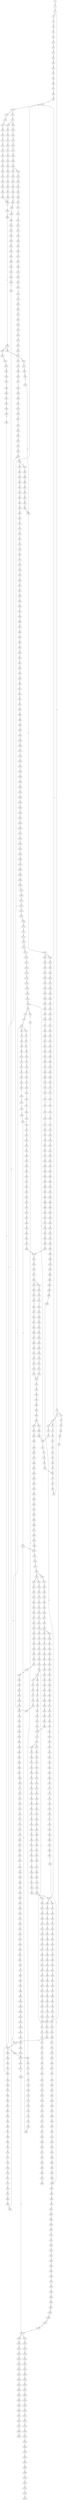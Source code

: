 strict digraph  {
	S0 -> S1 [ label = A ];
	S1 -> S2 [ label = C ];
	S2 -> S3 [ label = A ];
	S2 -> S4 [ label = C ];
	S3 -> S5 [ label = C ];
	S4 -> S6 [ label = C ];
	S4 -> S7 [ label = G ];
	S5 -> S8 [ label = G ];
	S6 -> S9 [ label = T ];
	S7 -> S10 [ label = A ];
	S8 -> S11 [ label = C ];
	S9 -> S12 [ label = G ];
	S10 -> S13 [ label = A ];
	S10 -> S14 [ label = G ];
	S11 -> S15 [ label = T ];
	S12 -> S16 [ label = T ];
	S13 -> S17 [ label = T ];
	S14 -> S18 [ label = T ];
	S15 -> S19 [ label = C ];
	S16 -> S20 [ label = C ];
	S17 -> S21 [ label = C ];
	S18 -> S22 [ label = C ];
	S19 -> S23 [ label = C ];
	S20 -> S24 [ label = C ];
	S21 -> S25 [ label = C ];
	S22 -> S26 [ label = C ];
	S23 -> S27 [ label = T ];
	S24 -> S28 [ label = T ];
	S25 -> S29 [ label = T ];
	S26 -> S30 [ label = A ];
	S26 -> S31 [ label = T ];
	S27 -> S32 [ label = A ];
	S28 -> S33 [ label = A ];
	S28 -> S34 [ label = T ];
	S29 -> S35 [ label = C ];
	S30 -> S36 [ label = G ];
	S31 -> S37 [ label = C ];
	S32 -> S38 [ label = G ];
	S33 -> S39 [ label = C ];
	S34 -> S40 [ label = G ];
	S35 -> S41 [ label = G ];
	S36 -> S42 [ label = T ];
	S36 -> S43 [ label = C ];
	S37 -> S44 [ label = G ];
	S38 -> S45 [ label = A ];
	S39 -> S46 [ label = T ];
	S40 -> S47 [ label = A ];
	S40 -> S48 [ label = T ];
	S41 -> S49 [ label = A ];
	S42 -> S50 [ label = A ];
	S43 -> S51 [ label = T ];
	S44 -> S52 [ label = A ];
	S45 -> S53 [ label = A ];
	S46 -> S54 [ label = A ];
	S47 -> S55 [ label = A ];
	S48 -> S56 [ label = A ];
	S49 -> S57 [ label = A ];
	S50 -> S58 [ label = G ];
	S51 -> S59 [ label = T ];
	S52 -> S60 [ label = A ];
	S53 -> S61 [ label = C ];
	S54 -> S62 [ label = C ];
	S55 -> S63 [ label = C ];
	S56 -> S64 [ label = G ];
	S57 -> S65 [ label = C ];
	S58 -> S66 [ label = G ];
	S58 -> S67 [ label = C ];
	S59 -> S68 [ label = C ];
	S60 -> S65 [ label = C ];
	S61 -> S69 [ label = T ];
	S62 -> S70 [ label = C ];
	S63 -> S71 [ label = T ];
	S64 -> S72 [ label = G ];
	S65 -> S73 [ label = T ];
	S66 -> S74 [ label = G ];
	S67 -> S75 [ label = T ];
	S68 -> S76 [ label = A ];
	S69 -> S77 [ label = T ];
	S70 -> S78 [ label = A ];
	S71 -> S79 [ label = T ];
	S72 -> S80 [ label = A ];
	S73 -> S81 [ label = T ];
	S74 -> S82 [ label = T ];
	S75 -> S83 [ label = C ];
	S76 -> S84 [ label = C ];
	S77 -> S85 [ label = C ];
	S78 -> S86 [ label = G ];
	S79 -> S87 [ label = C ];
	S80 -> S88 [ label = G ];
	S81 -> S89 [ label = C ];
	S82 -> S90 [ label = C ];
	S83 -> S91 [ label = C ];
	S84 -> S92 [ label = G ];
	S85 -> S93 [ label = A ];
	S86 -> S94 [ label = G ];
	S87 -> S95 [ label = A ];
	S88 -> S96 [ label = A ];
	S89 -> S97 [ label = A ];
	S90 -> S98 [ label = A ];
	S91 -> S99 [ label = A ];
	S92 -> S100 [ label = C ];
	S93 -> S101 [ label = A ];
	S94 -> S102 [ label = A ];
	S95 -> S101 [ label = A ];
	S96 -> S103 [ label = G ];
	S97 -> S101 [ label = A ];
	S98 -> S104 [ label = C ];
	S99 -> S105 [ label = C ];
	S100 -> S106 [ label = C ];
	S101 -> S107 [ label = C ];
	S102 -> S108 [ label = G ];
	S103 -> S109 [ label = G ];
	S104 -> S110 [ label = T ];
	S105 -> S111 [ label = C ];
	S106 -> S112 [ label = C ];
	S107 -> S113 [ label = C ];
	S107 -> S114 [ label = T ];
	S108 -> S115 [ label = A ];
	S109 -> S116 [ label = T ];
	S110 -> S117 [ label = C ];
	S111 -> S118 [ label = G ];
	S112 -> S119 [ label = T ];
	S113 -> S120 [ label = G ];
	S114 -> S121 [ label = G ];
	S115 -> S122 [ label = G ];
	S116 -> S123 [ label = C ];
	S117 -> S124 [ label = G ];
	S118 -> S125 [ label = G ];
	S119 -> S126 [ label = T ];
	S120 -> S127 [ label = G ];
	S121 -> S128 [ label = G ];
	S121 -> S129 [ label = C ];
	S122 -> S130 [ label = T ];
	S123 -> S131 [ label = C ];
	S124 -> S132 [ label = C ];
	S125 -> S133 [ label = A ];
	S126 -> S134 [ label = C ];
	S127 -> S135 [ label = C ];
	S128 -> S136 [ label = C ];
	S129 -> S137 [ label = C ];
	S130 -> S138 [ label = C ];
	S131 -> S139 [ label = C ];
	S132 -> S140 [ label = T ];
	S133 -> S141 [ label = C ];
	S134 -> S142 [ label = A ];
	S135 -> S143 [ label = C ];
	S136 -> S144 [ label = C ];
	S137 -> S145 [ label = C ];
	S138 -> S146 [ label = A ];
	S139 -> S147 [ label = A ];
	S139 -> S148 [ label = G ];
	S140 -> S149 [ label = T ];
	S141 -> S150 [ label = G ];
	S142 -> S151 [ label = T ];
	S143 -> S152 [ label = C ];
	S144 -> S153 [ label = C ];
	S145 -> S154 [ label = T ];
	S146 -> S155 [ label = G ];
	S147 -> S156 [ label = G ];
	S148 -> S157 [ label = G ];
	S149 -> S158 [ label = C ];
	S150 -> S159 [ label = T ];
	S151 -> S160 [ label = C ];
	S152 -> S161 [ label = A ];
	S153 -> S162 [ label = A ];
	S154 -> S163 [ label = A ];
	S155 -> S164 [ label = G ];
	S156 -> S165 [ label = A ];
	S157 -> S166 [ label = A ];
	S158 -> S167 [ label = A ];
	S159 -> S168 [ label = C ];
	S160 -> S169 [ label = C ];
	S161 -> S170 [ label = G ];
	S162 -> S171 [ label = G ];
	S163 -> S172 [ label = G ];
	S164 -> S173 [ label = A ];
	S165 -> S174 [ label = G ];
	S166 -> S175 [ label = G ];
	S167 -> S176 [ label = T ];
	S168 -> S177 [ label = G ];
	S169 -> S178 [ label = A ];
	S170 -> S179 [ label = T ];
	S171 -> S180 [ label = G ];
	S172 -> S181 [ label = G ];
	S173 -> S182 [ label = C ];
	S174 -> S183 [ label = C ];
	S175 -> S184 [ label = G ];
	S176 -> S185 [ label = C ];
	S177 -> S186 [ label = T ];
	S178 -> S187 [ label = G ];
	S179 -> S188 [ label = T ];
	S180 -> S189 [ label = T ];
	S181 -> S190 [ label = T ];
	S182 -> S191 [ label = C ];
	S183 -> S192 [ label = C ];
	S184 -> S193 [ label = C ];
	S185 -> S194 [ label = C ];
	S186 -> S195 [ label = G ];
	S187 -> S196 [ label = A ];
	S188 -> S197 [ label = G ];
	S189 -> S198 [ label = G ];
	S190 -> S199 [ label = G ];
	S191 -> S200 [ label = A ];
	S192 -> S201 [ label = A ];
	S193 -> S202 [ label = G ];
	S194 -> S178 [ label = A ];
	S195 -> S203 [ label = A ];
	S196 -> S204 [ label = A ];
	S197 -> S205 [ label = T ];
	S198 -> S206 [ label = C ];
	S198 -> S207 [ label = G ];
	S199 -> S208 [ label = T ];
	S200 -> S209 [ label = G ];
	S201 -> S210 [ label = C ];
	S202 -> S211 [ label = T ];
	S203 -> S212 [ label = C ];
	S204 -> S213 [ label = C ];
	S205 -> S214 [ label = G ];
	S206 -> S215 [ label = G ];
	S207 -> S216 [ label = G ];
	S208 -> S217 [ label = G ];
	S209 -> S218 [ label = T ];
	S210 -> S219 [ label = G ];
	S211 -> S220 [ label = G ];
	S212 -> S221 [ label = C ];
	S213 -> S222 [ label = C ];
	S214 -> S223 [ label = C ];
	S215 -> S224 [ label = C ];
	S216 -> S225 [ label = C ];
	S217 -> S226 [ label = C ];
	S218 -> S227 [ label = C ];
	S219 -> S228 [ label = G ];
	S220 -> S229 [ label = G ];
	S221 -> S230 [ label = G ];
	S222 -> S231 [ label = A ];
	S222 -> S232 [ label = G ];
	S223 -> S233 [ label = G ];
	S224 -> S234 [ label = G ];
	S225 -> S235 [ label = T ];
	S226 -> S236 [ label = G ];
	S227 -> S237 [ label = T ];
	S228 -> S238 [ label = T ];
	S229 -> S239 [ label = T ];
	S230 -> S240 [ label = G ];
	S231 -> S241 [ label = G ];
	S231 -> S242 [ label = C ];
	S232 -> S243 [ label = G ];
	S233 -> S244 [ label = T ];
	S234 -> S245 [ label = T ];
	S235 -> S246 [ label = T ];
	S236 -> S247 [ label = T ];
	S237 -> S248 [ label = C ];
	S238 -> S249 [ label = T ];
	S239 -> S250 [ label = A ];
	S240 -> S251 [ label = T ];
	S241 -> S252 [ label = A ];
	S242 -> S253 [ label = C ];
	S243 -> S254 [ label = A ];
	S244 -> S255 [ label = C ];
	S245 -> S256 [ label = C ];
	S246 -> S257 [ label = C ];
	S247 -> S258 [ label = C ];
	S248 -> S259 [ label = T ];
	S249 -> S260 [ label = A ];
	S250 -> S261 [ label = T ];
	S251 -> S262 [ label = C ];
	S252 -> S263 [ label = C ];
	S253 -> S264 [ label = A ];
	S254 -> S265 [ label = C ];
	S255 -> S266 [ label = G ];
	S256 -> S267 [ label = G ];
	S257 -> S268 [ label = G ];
	S258 -> S266 [ label = G ];
	S259 -> S269 [ label = G ];
	S260 -> S270 [ label = C ];
	S261 -> S271 [ label = G ];
	S262 -> S272 [ label = G ];
	S263 -> S273 [ label = T ];
	S264 -> S274 [ label = C ];
	S265 -> S275 [ label = G ];
	S266 -> S276 [ label = A ];
	S267 -> S277 [ label = T ];
	S268 -> S278 [ label = A ];
	S269 -> S279 [ label = T ];
	S270 -> S280 [ label = T ];
	S271 -> S281 [ label = A ];
	S272 -> S282 [ label = C ];
	S273 -> S283 [ label = C ];
	S274 -> S284 [ label = C ];
	S275 -> S285 [ label = C ];
	S276 -> S286 [ label = A ];
	S277 -> S287 [ label = G ];
	S278 -> S288 [ label = A ];
	S279 -> S289 [ label = A ];
	S280 -> S290 [ label = G ];
	S281 -> S291 [ label = G ];
	S282 -> S292 [ label = G ];
	S283 -> S293 [ label = C ];
	S284 -> S294 [ label = C ];
	S285 -> S295 [ label = C ];
	S286 -> S296 [ label = C ];
	S287 -> S297 [ label = C ];
	S288 -> S298 [ label = C ];
	S290 -> S299 [ label = C ];
	S291 -> S300 [ label = C ];
	S292 -> S301 [ label = T ];
	S293 -> S302 [ label = C ];
	S294 -> S303 [ label = C ];
	S295 -> S304 [ label = C ];
	S296 -> S305 [ label = C ];
	S296 -> S306 [ label = A ];
	S297 -> S307 [ label = A ];
	S298 -> S308 [ label = A ];
	S299 -> S309 [ label = A ];
	S300 -> S310 [ label = G ];
	S301 -> S311 [ label = A ];
	S302 -> S312 [ label = A ];
	S303 -> S313 [ label = T ];
	S304 -> S314 [ label = A ];
	S305 -> S315 [ label = T ];
	S306 -> S316 [ label = C ];
	S307 -> S317 [ label = T ];
	S308 -> S318 [ label = C ];
	S309 -> S319 [ label = G ];
	S310 -> S320 [ label = G ];
	S311 -> S321 [ label = G ];
	S312 -> S322 [ label = T ];
	S313 -> S323 [ label = T ];
	S314 -> S324 [ label = T ];
	S315 -> S325 [ label = T ];
	S315 -> S326 [ label = G ];
	S316 -> S327 [ label = C ];
	S317 -> S328 [ label = C ];
	S318 -> S329 [ label = G ];
	S319 -> S330 [ label = A ];
	S320 -> S331 [ label = T ];
	S321 -> S332 [ label = C ];
	S322 -> S333 [ label = C ];
	S323 -> S334 [ label = C ];
	S324 -> S335 [ label = C ];
	S325 -> S336 [ label = C ];
	S326 -> S337 [ label = T ];
	S327 -> S338 [ label = C ];
	S328 -> S339 [ label = C ];
	S329 -> S340 [ label = C ];
	S330 -> S341 [ label = C ];
	S331 -> S342 [ label = C ];
	S332 -> S343 [ label = C ];
	S333 -> S344 [ label = T ];
	S334 -> S345 [ label = C ];
	S334 -> S346 [ label = G ];
	S335 -> S347 [ label = G ];
	S336 -> S348 [ label = G ];
	S337 -> S349 [ label = C ];
	S338 -> S350 [ label = G ];
	S339 -> S351 [ label = G ];
	S340 -> S352 [ label = G ];
	S341 -> S353 [ label = G ];
	S342 -> S354 [ label = G ];
	S343 -> S355 [ label = G ];
	S344 -> S356 [ label = G ];
	S345 -> S357 [ label = T ];
	S346 -> S358 [ label = A ];
	S347 -> S359 [ label = T ];
	S348 -> S360 [ label = T ];
	S349 -> S361 [ label = G ];
	S350 -> S362 [ label = T ];
	S351 -> S363 [ label = C ];
	S352 -> S364 [ label = C ];
	S353 -> S365 [ label = G ];
	S354 -> S366 [ label = C ];
	S355 -> S367 [ label = C ];
	S356 -> S368 [ label = C ];
	S357 -> S369 [ label = G ];
	S358 -> S370 [ label = T ];
	S359 -> S371 [ label = C ];
	S360 -> S372 [ label = A ];
	S361 -> S373 [ label = C ];
	S362 -> S374 [ label = A ];
	S363 -> S375 [ label = A ];
	S364 -> S376 [ label = A ];
	S365 -> S377 [ label = A ];
	S366 -> S378 [ label = A ];
	S367 -> S379 [ label = T ];
	S368 -> S380 [ label = C ];
	S369 -> S381 [ label = T ];
	S370 -> S382 [ label = C ];
	S371 -> S383 [ label = C ];
	S372 -> S384 [ label = C ];
	S373 -> S385 [ label = G ];
	S374 -> S386 [ label = C ];
	S375 -> S387 [ label = C ];
	S376 -> S388 [ label = C ];
	S377 -> S389 [ label = C ];
	S378 -> S390 [ label = C ];
	S379 -> S391 [ label = G ];
	S380 -> S392 [ label = A ];
	S381 -> S393 [ label = C ];
	S382 -> S394 [ label = G ];
	S383 -> S395 [ label = T ];
	S384 -> S396 [ label = T ];
	S385 -> S397 [ label = C ];
	S386 -> S398 [ label = G ];
	S387 -> S399 [ label = G ];
	S388 -> S400 [ label = G ];
	S389 -> S401 [ label = A ];
	S390 -> S402 [ label = G ];
	S391 -> S403 [ label = G ];
	S392 -> S404 [ label = G ];
	S393 -> S405 [ label = C ];
	S394 -> S406 [ label = T ];
	S395 -> S407 [ label = C ];
	S396 -> S408 [ label = T ];
	S397 -> S409 [ label = G ];
	S397 -> S410 [ label = A ];
	S398 -> S411 [ label = T ];
	S399 -> S412 [ label = T ];
	S400 -> S413 [ label = T ];
	S401 -> S414 [ label = C ];
	S402 -> S415 [ label = C ];
	S403 -> S416 [ label = A ];
	S404 -> S417 [ label = T ];
	S405 -> S418 [ label = T ];
	S406 -> S419 [ label = T ];
	S407 -> S420 [ label = T ];
	S408 -> S421 [ label = C ];
	S409 -> S422 [ label = A ];
	S410 -> S423 [ label = A ];
	S411 -> S424 [ label = C ];
	S412 -> S425 [ label = C ];
	S413 -> S426 [ label = C ];
	S414 -> S427 [ label = A ];
	S415 -> S428 [ label = G ];
	S416 -> S429 [ label = A ];
	S417 -> S430 [ label = C ];
	S418 -> S34 [ label = T ];
	S419 -> S431 [ label = T ];
	S420 -> S432 [ label = T ];
	S421 -> S433 [ label = A ];
	S422 -> S434 [ label = G ];
	S423 -> S435 [ label = C ];
	S424 -> S436 [ label = C ];
	S425 -> S437 [ label = G ];
	S426 -> S438 [ label = C ];
	S427 -> S439 [ label = C ];
	S428 -> S440 [ label = C ];
	S429 -> S441 [ label = G ];
	S430 -> S442 [ label = G ];
	S431 -> S443 [ label = G ];
	S432 -> S444 [ label = C ];
	S433 -> S445 [ label = A ];
	S434 -> S446 [ label = C ];
	S435 -> S447 [ label = C ];
	S436 -> S448 [ label = A ];
	S437 -> S449 [ label = A ];
	S438 -> S450 [ label = A ];
	S439 -> S451 [ label = C ];
	S440 -> S452 [ label = G ];
	S441 -> S453 [ label = A ];
	S442 -> S454 [ label = T ];
	S443 -> S455 [ label = T ];
	S444 -> S456 [ label = T ];
	S445 -> S457 [ label = G ];
	S446 -> S458 [ label = A ];
	S447 -> S459 [ label = C ];
	S448 -> S460 [ label = G ];
	S449 -> S461 [ label = G ];
	S450 -> S462 [ label = G ];
	S451 -> S463 [ label = T ];
	S452 -> S464 [ label = C ];
	S452 -> S465 [ label = G ];
	S453 -> S466 [ label = A ];
	S454 -> S467 [ label = A ];
	S455 -> S468 [ label = A ];
	S456 -> S469 [ label = C ];
	S457 -> S470 [ label = C ];
	S458 -> S471 [ label = G ];
	S459 -> S472 [ label = G ];
	S460 -> S473 [ label = C ];
	S461 -> S474 [ label = C ];
	S462 -> S473 [ label = C ];
	S463 -> S475 [ label = C ];
	S464 -> S476 [ label = G ];
	S465 -> S477 [ label = C ];
	S466 -> S478 [ label = C ];
	S467 -> S479 [ label = A ];
	S468 -> S480 [ label = G ];
	S469 -> S481 [ label = G ];
	S470 -> S482 [ label = G ];
	S471 -> S483 [ label = T ];
	S472 -> S484 [ label = T ];
	S473 -> S485 [ label = T ];
	S473 -> S486 [ label = G ];
	S474 -> S487 [ label = G ];
	S475 -> S488 [ label = T ];
	S476 -> S489 [ label = T ];
	S477 -> S490 [ label = T ];
	S478 -> S491 [ label = G ];
	S479 -> S492 [ label = G ];
	S480 -> S493 [ label = G ];
	S481 -> S494 [ label = G ];
	S482 -> S495 [ label = A ];
	S483 -> S496 [ label = G ];
	S484 -> S497 [ label = A ];
	S485 -> S59 [ label = T ];
	S486 -> S498 [ label = A ];
	S487 -> S499 [ label = A ];
	S488 -> S500 [ label = A ];
	S489 -> S501 [ label = C ];
	S490 -> S502 [ label = G ];
	S491 -> S503 [ label = G ];
	S492 -> S504 [ label = A ];
	S493 -> S505 [ label = A ];
	S494 -> S506 [ label = A ];
	S495 -> S507 [ label = G ];
	S496 -> S508 [ label = C ];
	S497 -> S509 [ label = C ];
	S498 -> S510 [ label = G ];
	S499 -> S511 [ label = G ];
	S500 -> S512 [ label = G ];
	S501 -> S513 [ label = G ];
	S502 -> S514 [ label = G ];
	S503 -> S515 [ label = C ];
	S504 -> S516 [ label = C ];
	S505 -> S517 [ label = A ];
	S506 -> S518 [ label = G ];
	S507 -> S519 [ label = T ];
	S508 -> S520 [ label = A ];
	S509 -> S521 [ label = A ];
	S510 -> S522 [ label = T ];
	S511 -> S523 [ label = T ];
	S512 -> S524 [ label = A ];
	S513 -> S525 [ label = A ];
	S514 -> S526 [ label = A ];
	S515 -> S527 [ label = A ];
	S516 -> S528 [ label = G ];
	S517 -> S529 [ label = A ];
	S518 -> S530 [ label = A ];
	S519 -> S531 [ label = C ];
	S520 -> S532 [ label = A ];
	S521 -> S533 [ label = G ];
	S522 -> S534 [ label = C ];
	S523 -> S535 [ label = C ];
	S524 -> S536 [ label = A ];
	S525 -> S537 [ label = C ];
	S526 -> S538 [ label = A ];
	S527 -> S539 [ label = C ];
	S528 -> S540 [ label = G ];
	S529 -> S541 [ label = G ];
	S530 -> S542 [ label = G ];
	S531 -> S543 [ label = C ];
	S532 -> S544 [ label = C ];
	S533 -> S545 [ label = C ];
	S534 -> S543 [ label = C ];
	S534 -> S546 [ label = T ];
	S535 -> S547 [ label = G ];
	S536 -> S548 [ label = C ];
	S537 -> S549 [ label = G ];
	S538 -> S550 [ label = T ];
	S539 -> S551 [ label = C ];
	S539 -> S552 [ label = T ];
	S540 -> S553 [ label = C ];
	S541 -> S554 [ label = G ];
	S542 -> S555 [ label = G ];
	S543 -> S556 [ label = C ];
	S544 -> S557 [ label = A ];
	S545 -> S558 [ label = A ];
	S546 -> S559 [ label = C ];
	S547 -> S560 [ label = A ];
	S548 -> S561 [ label = G ];
	S549 -> S562 [ label = C ];
	S550 -> S563 [ label = G ];
	S551 -> S564 [ label = G ];
	S552 -> S565 [ label = G ];
	S553 -> S566 [ label = T ];
	S554 -> S567 [ label = T ];
	S555 -> S568 [ label = T ];
	S556 -> S569 [ label = T ];
	S556 -> S570 [ label = G ];
	S557 -> S571 [ label = G ];
	S558 -> S572 [ label = G ];
	S559 -> S573 [ label = G ];
	S560 -> S574 [ label = A ];
	S561 -> S575 [ label = A ];
	S562 -> S576 [ label = G ];
	S563 -> S577 [ label = G ];
	S564 -> S578 [ label = G ];
	S565 -> S579 [ label = G ];
	S566 -> S580 [ label = C ];
	S567 -> S581 [ label = C ];
	S568 -> S123 [ label = C ];
	S569 -> S582 [ label = C ];
	S570 -> S583 [ label = C ];
	S571 -> S584 [ label = C ];
	S572 -> S585 [ label = G ];
	S573 -> S586 [ label = T ];
	S574 -> S587 [ label = C ];
	S575 -> S588 [ label = G ];
	S576 -> S589 [ label = C ];
	S577 -> S590 [ label = G ];
	S578 -> S591 [ label = G ];
	S579 -> S592 [ label = G ];
	S580 -> S593 [ label = T ];
	S581 -> S594 [ label = C ];
	S582 -> S595 [ label = C ];
	S583 -> S596 [ label = C ];
	S584 -> S597 [ label = T ];
	S585 -> S598 [ label = T ];
	S586 -> S599 [ label = C ];
	S587 -> S600 [ label = C ];
	S588 -> S601 [ label = G ];
	S589 -> S602 [ label = C ];
	S590 -> S603 [ label = G ];
	S591 -> S604 [ label = A ];
	S592 -> S605 [ label = A ];
	S593 -> S606 [ label = C ];
	S594 -> S607 [ label = C ];
	S595 -> S608 [ label = G ];
	S596 -> S609 [ label = T ];
	S597 -> S610 [ label = A ];
	S598 -> S611 [ label = G ];
	S599 -> S612 [ label = T ];
	S600 -> S315 [ label = T ];
	S601 -> S613 [ label = T ];
	S602 -> S614 [ label = T ];
	S603 -> S615 [ label = T ];
	S604 -> S616 [ label = A ];
	S605 -> S617 [ label = A ];
	S606 -> S618 [ label = G ];
	S607 -> S619 [ label = G ];
	S608 -> S620 [ label = G ];
	S609 -> S621 [ label = G ];
	S610 -> S622 [ label = C ];
	S611 -> S623 [ label = C ];
	S612 -> S624 [ label = G ];
	S613 -> S625 [ label = G ];
	S614 -> S626 [ label = C ];
	S615 -> S627 [ label = C ];
	S616 -> S628 [ label = T ];
	S617 -> S629 [ label = C ];
	S618 -> S630 [ label = A ];
	S619 -> S631 [ label = A ];
	S620 -> S632 [ label = T ];
	S621 -> S633 [ label = T ];
	S622 -> S634 [ label = G ];
	S623 -> S635 [ label = A ];
	S624 -> S636 [ label = T ];
	S625 -> S637 [ label = T ];
	S626 -> S638 [ label = G ];
	S627 -> S639 [ label = C ];
	S628 -> S640 [ label = T ];
	S629 -> S641 [ label = T ];
	S630 -> S642 [ label = A ];
	S631 -> S643 [ label = A ];
	S632 -> S644 [ label = C ];
	S633 -> S645 [ label = C ];
	S634 -> S646 [ label = A ];
	S635 -> S647 [ label = C ];
	S636 -> S648 [ label = T ];
	S637 -> S649 [ label = C ];
	S638 -> S650 [ label = G ];
	S639 -> S651 [ label = G ];
	S640 -> S652 [ label = G ];
	S641 -> S653 [ label = G ];
	S642 -> S654 [ label = G ];
	S643 -> S655 [ label = G ];
	S644 -> S656 [ label = T ];
	S645 -> S657 [ label = G ];
	S646 -> S658 [ label = G ];
	S647 -> S659 [ label = G ];
	S648 -> S660 [ label = C ];
	S649 -> S661 [ label = C ];
	S650 -> S662 [ label = G ];
	S651 -> S663 [ label = C ];
	S652 -> S664 [ label = A ];
	S653 -> S665 [ label = G ];
	S654 -> S666 [ label = T ];
	S655 -> S667 [ label = T ];
	S656 -> S668 [ label = G ];
	S657 -> S669 [ label = C ];
	S658 -> S670 [ label = A ];
	S659 -> S671 [ label = C ];
	S660 -> S672 [ label = C ];
	S661 -> S673 [ label = C ];
	S662 -> S674 [ label = C ];
	S663 -> S675 [ label = C ];
	S664 -> S676 [ label = A ];
	S665 -> S677 [ label = A ];
	S666 -> S678 [ label = C ];
	S667 -> S679 [ label = C ];
	S668 -> S680 [ label = G ];
	S669 -> S385 [ label = G ];
	S670 -> S681 [ label = A ];
	S671 -> S682 [ label = G ];
	S672 -> S683 [ label = G ];
	S673 -> S684 [ label = T ];
	S674 -> S685 [ label = T ];
	S675 -> S686 [ label = G ];
	S676 -> S687 [ label = C ];
	S677 -> S688 [ label = C ];
	S678 -> S689 [ label = G ];
	S679 -> S690 [ label = G ];
	S680 -> S691 [ label = A ];
	S681 -> S692 [ label = C ];
	S682 -> S693 [ label = G ];
	S683 -> S694 [ label = T ];
	S684 -> S695 [ label = G ];
	S685 -> S696 [ label = C ];
	S686 -> S697 [ label = G ];
	S687 -> S698 [ label = C ];
	S688 -> S699 [ label = C ];
	S689 -> S700 [ label = C ];
	S690 -> S701 [ label = A ];
	S691 -> S702 [ label = G ];
	S692 -> S703 [ label = T ];
	S693 -> S704 [ label = T ];
	S694 -> S705 [ label = G ];
	S695 -> S706 [ label = T ];
	S696 -> S707 [ label = A ];
	S697 -> S708 [ label = A ];
	S698 -> S709 [ label = C ];
	S699 -> S710 [ label = C ];
	S700 -> S711 [ label = G ];
	S701 -> S712 [ label = G ];
	S702 -> S713 [ label = G ];
	S703 -> S714 [ label = G ];
	S704 -> S715 [ label = G ];
	S705 -> S716 [ label = G ];
	S706 -> S717 [ label = C ];
	S707 -> S718 [ label = C ];
	S708 -> S719 [ label = A ];
	S709 -> S720 [ label = G ];
	S710 -> S721 [ label = G ];
	S711 -> S722 [ label = G ];
	S712 -> S723 [ label = G ];
	S713 -> S724 [ label = G ];
	S714 -> S725 [ label = G ];
	S715 -> S726 [ label = C ];
	S716 -> S727 [ label = C ];
	S717 -> S728 [ label = C ];
	S718 -> S729 [ label = G ];
	S719 -> S730 [ label = C ];
	S720 -> S731 [ label = T ];
	S721 -> S732 [ label = T ];
	S722 -> S733 [ label = C ];
	S723 -> S734 [ label = T ];
	S724 -> S735 [ label = T ];
	S725 -> S736 [ label = C ];
	S726 -> S737 [ label = C ];
	S727 -> S738 [ label = C ];
	S728 -> S28 [ label = T ];
	S729 -> S739 [ label = T ];
	S730 -> S740 [ label = T ];
	S731 -> S741 [ label = C ];
	S732 -> S742 [ label = C ];
	S733 -> S743 [ label = T ];
	S734 -> S744 [ label = A ];
	S735 -> S745 [ label = G ];
	S736 -> S746 [ label = G ];
	S737 -> S747 [ label = G ];
	S738 -> S748 [ label = C ];
	S739 -> S749 [ label = C ];
	S740 -> S750 [ label = G ];
	S741 -> S751 [ label = T ];
	S742 -> S752 [ label = T ];
	S743 -> S753 [ label = A ];
	S744 -> S754 [ label = T ];
	S745 -> S755 [ label = T ];
	S746 -> S756 [ label = C ];
	S747 -> S757 [ label = C ];
	S748 -> S758 [ label = G ];
	S749 -> S759 [ label = C ];
	S750 -> S760 [ label = C ];
	S751 -> S761 [ label = C ];
	S752 -> S761 [ label = C ];
	S753 -> S762 [ label = T ];
	S754 -> S763 [ label = A ];
	S755 -> S764 [ label = T ];
	S756 -> S765 [ label = A ];
	S757 -> S766 [ label = A ];
	S758 -> S767 [ label = T ];
	S759 -> S768 [ label = A ];
	S760 -> S769 [ label = A ];
	S761 -> S770 [ label = G ];
	S762 -> S771 [ label = A ];
	S763 -> S772 [ label = A ];
	S764 -> S773 [ label = C ];
	S765 -> S774 [ label = G ];
	S766 -> S775 [ label = A ];
	S767 -> S776 [ label = C ];
	S768 -> S462 [ label = G ];
	S769 -> S777 [ label = A ];
	S770 -> S778 [ label = G ];
	S771 -> S779 [ label = G ];
	S772 -> S780 [ label = G ];
	S773 -> S781 [ label = C ];
	S774 -> S782 [ label = C ];
	S775 -> S783 [ label = C ];
	S776 -> S784 [ label = C ];
	S777 -> S785 [ label = C ];
	S778 -> S786 [ label = C ];
	S779 -> S787 [ label = T ];
	S780 -> S788 [ label = T ];
	S781 -> S789 [ label = A ];
	S782 -> S790 [ label = G ];
	S783 -> S791 [ label = C ];
	S784 -> S792 [ label = A ];
	S785 -> S793 [ label = C ];
	S786 -> S794 [ label = A ];
	S787 -> S795 [ label = A ];
	S788 -> S796 [ label = C ];
	S789 -> S797 [ label = G ];
	S790 -> S798 [ label = G ];
	S791 -> S799 [ label = A ];
	S792 -> S800 [ label = G ];
	S793 -> S801 [ label = A ];
	S794 -> S802 [ label = C ];
	S795 -> S803 [ label = G ];
	S796 -> S804 [ label = G ];
	S797 -> S805 [ label = C ];
	S798 -> S806 [ label = G ];
	S799 -> S807 [ label = G ];
	S800 -> S808 [ label = T ];
	S801 -> S809 [ label = G ];
	S802 -> S810 [ label = C ];
	S803 -> S811 [ label = C ];
	S804 -> S812 [ label = T ];
	S805 -> S813 [ label = A ];
	S806 -> S814 [ label = T ];
	S807 -> S815 [ label = T ];
	S808 -> S816 [ label = A ];
	S809 -> S817 [ label = A ];
	S810 -> S818 [ label = G ];
	S811 -> S819 [ label = C ];
	S812 -> S820 [ label = G ];
	S813 -> S821 [ label = G ];
	S814 -> S822 [ label = G ];
	S815 -> S823 [ label = C ];
	S816 -> S58 [ label = G ];
	S817 -> S824 [ label = A ];
	S818 -> S825 [ label = A ];
	S819 -> S826 [ label = G ];
	S820 -> S827 [ label = G ];
	S821 -> S828 [ label = A ];
	S822 -> S829 [ label = C ];
	S823 -> S830 [ label = G ];
	S824 -> S831 [ label = C ];
	S825 -> S832 [ label = G ];
	S825 -> S833 [ label = A ];
	S826 -> S834 [ label = A ];
	S827 -> S835 [ label = T ];
	S828 -> S836 [ label = T ];
	S829 -> S837 [ label = C ];
	S830 -> S838 [ label = C ];
	S831 -> S839 [ label = A ];
	S832 -> S840 [ label = T ];
	S833 -> S841 [ label = T ];
	S834 -> S842 [ label = A ];
	S835 -> S843 [ label = A ];
	S836 -> S844 [ label = A ];
	S837 -> S845 [ label = G ];
	S838 -> S846 [ label = G ];
	S839 -> S847 [ label = G ];
	S840 -> S848 [ label = C ];
	S841 -> S849 [ label = G ];
	S842 -> S850 [ label = A ];
	S843 -> S851 [ label = C ];
	S844 -> S852 [ label = A ];
	S845 -> S853 [ label = C ];
	S846 -> S854 [ label = C ];
	S847 -> S855 [ label = C ];
	S848 -> S26 [ label = C ];
	S849 -> S856 [ label = T ];
	S850 -> S857 [ label = C ];
	S851 -> S858 [ label = C ];
	S852 -> S859 [ label = A ];
	S853 -> S860 [ label = C ];
	S854 -> S861 [ label = A ];
	S855 -> S862 [ label = C ];
	S856 -> S863 [ label = A ];
	S857 -> S864 [ label = C ];
	S858 -> S865 [ label = G ];
	S859 -> S866 [ label = A ];
	S860 -> S867 [ label = G ];
	S861 -> S868 [ label = G ];
	S862 -> S869 [ label = G ];
	S863 -> S870 [ label = G ];
	S864 -> S871 [ label = C ];
	S865 -> S872 [ label = G ];
	S866 -> S873 [ label = A ];
	S867 -> S874 [ label = G ];
	S868 -> S875 [ label = C ];
	S869 -> S876 [ label = T ];
	S870 -> S877 [ label = T ];
	S871 -> S878 [ label = C ];
	S872 -> S879 [ label = T ];
	S873 -> S880 [ label = C ];
	S874 -> S881 [ label = T ];
	S875 -> S882 [ label = C ];
	S876 -> S883 [ label = C ];
	S877 -> S884 [ label = T ];
	S878 -> S885 [ label = G ];
	S879 -> S886 [ label = G ];
	S880 -> S887 [ label = T ];
	S881 -> S888 [ label = G ];
	S882 -> S889 [ label = G ];
	S883 -> S890 [ label = C ];
	S884 -> S891 [ label = T ];
	S885 -> S892 [ label = A ];
	S886 -> S893 [ label = G ];
	S887 -> S894 [ label = T ];
	S888 -> S895 [ label = G ];
	S889 -> S896 [ label = G ];
	S890 -> S897 [ label = T ];
	S891 -> S898 [ label = C ];
	S892 -> S899 [ label = C ];
	S893 -> S900 [ label = T ];
	S894 -> S901 [ label = T ];
	S895 -> S902 [ label = T ];
	S896 -> S903 [ label = T ];
	S897 -> S904 [ label = C ];
	S898 -> S905 [ label = A ];
	S899 -> S906 [ label = T ];
	S900 -> S907 [ label = T ];
	S901 -> S908 [ label = G ];
	S902 -> S909 [ label = G ];
	S903 -> S910 [ label = G ];
	S904 -> S911 [ label = T ];
	S905 -> S912 [ label = C ];
	S906 -> S913 [ label = A ];
	S907 -> S914 [ label = A ];
	S908 -> S915 [ label = C ];
	S909 -> S916 [ label = G ];
	S910 -> S917 [ label = G ];
	S911 -> S918 [ label = G ];
	S912 -> S919 [ label = T ];
	S913 -> S920 [ label = G ];
	S914 -> S921 [ label = G ];
	S915 -> S922 [ label = C ];
	S916 -> S923 [ label = A ];
	S917 -> S924 [ label = A ];
	S918 -> S925 [ label = T ];
	S919 -> S926 [ label = C ];
	S920 -> S927 [ label = A ];
	S921 -> S928 [ label = A ];
	S922 -> S929 [ label = G ];
	S923 -> S930 [ label = A ];
	S924 -> S931 [ label = A ];
	S925 -> S932 [ label = C ];
	S926 -> S933 [ label = C ];
	S927 -> S934 [ label = A ];
	S928 -> S935 [ label = A ];
	S929 -> S936 [ label = T ];
	S930 -> S937 [ label = C ];
	S931 -> S938 [ label = G ];
	S932 -> S939 [ label = G ];
	S933 -> S940 [ label = T ];
	S934 -> S941 [ label = T ];
	S935 -> S942 [ label = G ];
	S936 -> S943 [ label = A ];
	S937 -> S944 [ label = C ];
	S938 -> S945 [ label = A ];
	S939 -> S946 [ label = T ];
	S940 -> S947 [ label = T ];
	S941 -> S948 [ label = C ];
	S942 -> S949 [ label = G ];
	S943 -> S950 [ label = G ];
	S944 -> S951 [ label = T ];
	S945 -> S952 [ label = A ];
	S946 -> S953 [ label = G ];
	S947 -> S954 [ label = T ];
	S948 -> S955 [ label = G ];
	S949 -> S956 [ label = G ];
	S950 -> S957 [ label = C ];
	S951 -> S958 [ label = C ];
	S952 -> S478 [ label = C ];
	S953 -> S959 [ label = G ];
	S954 -> S960 [ label = C ];
	S955 -> S961 [ label = G ];
	S956 -> S962 [ label = G ];
	S957 -> S963 [ label = C ];
	S958 -> S964 [ label = G ];
	S959 -> S965 [ label = T ];
	S960 -> S966 [ label = A ];
	S961 -> S967 [ label = G ];
	S962 -> S968 [ label = G ];
	S963 -> S969 [ label = G ];
	S964 -> S970 [ label = G ];
	S965 -> S843 [ label = A ];
	S966 -> S971 [ label = T ];
	S967 -> S972 [ label = T ];
	S968 -> S973 [ label = T ];
	S969 -> S974 [ label = G ];
	S970 -> S975 [ label = C ];
	S971 -> S976 [ label = C ];
	S972 -> S977 [ label = A ];
	S973 -> S978 [ label = C ];
	S974 -> S979 [ label = T ];
	S975 -> S980 [ label = A ];
	S976 -> S981 [ label = C ];
	S977 -> S982 [ label = T ];
	S978 -> S983 [ label = C ];
	S979 -> S984 [ label = G ];
	S980 -> S985 [ label = C ];
	S981 -> S986 [ label = A ];
	S982 -> S987 [ label = C ];
	S983 -> S988 [ label = G ];
	S984 -> S989 [ label = A ];
	S985 -> S990 [ label = G ];
	S986 -> S187 [ label = G ];
	S987 -> S991 [ label = C ];
	S988 -> S992 [ label = T ];
	S989 -> S993 [ label = C ];
	S990 -> S994 [ label = C ];
	S991 -> S995 [ label = C ];
	S992 -> S996 [ label = C ];
	S993 -> S997 [ label = G ];
	S994 -> S998 [ label = G ];
	S995 -> S999 [ label = G ];
	S996 -> S1000 [ label = G ];
	S997 -> S1001 [ label = T ];
	S998 -> S1002 [ label = C ];
	S999 -> S1003 [ label = A ];
	S1000 -> S1004 [ label = G ];
	S1001 -> S1005 [ label = G ];
	S1002 -> S452 [ label = G ];
	S1003 -> S1006 [ label = A ];
	S1004 -> S1007 [ label = A ];
	S1005 -> S1008 [ label = G ];
	S1006 -> S1009 [ label = A ];
	S1007 -> S1010 [ label = A ];
	S1008 -> S1011 [ label = G ];
	S1009 -> S1012 [ label = G ];
	S1010 -> S1013 [ label = C ];
	S1011 -> S1014 [ label = T ];
	S1012 -> S1015 [ label = T ];
	S1013 -> S1016 [ label = A ];
	S1013 -> S1017 [ label = T ];
	S1014 -> S1018 [ label = A ];
	S1015 -> S1019 [ label = G ];
	S1016 -> S1020 [ label = G ];
	S1017 -> S1021 [ label = A ];
	S1018 -> S1022 [ label = C ];
	S1019 -> S1023 [ label = T ];
	S1020 -> S1024 [ label = G ];
	S1021 -> S1025 [ label = C ];
	S1022 -> S1026 [ label = T ];
	S1023 -> S1027 [ label = C ];
	S1024 -> S1028 [ label = A ];
	S1025 -> S1029 [ label = A ];
	S1026 -> S1030 [ label = A ];
	S1027 -> S1031 [ label = G ];
	S1028 -> S1032 [ label = A ];
	S1029 -> S1033 [ label = A ];
	S1030 -> S1034 [ label = T ];
	S1031 -> S1035 [ label = T ];
	S1032 -> S1036 [ label = T ];
	S1033 -> S1037 [ label = C ];
	S1034 -> S1038 [ label = T ];
	S1035 -> S1039 [ label = C ];
	S1036 -> S1040 [ label = A ];
	S1037 -> S1041 [ label = G ];
	S1038 -> S1042 [ label = G ];
	S1039 -> S1043 [ label = G ];
	S1040 -> S1044 [ label = G ];
	S1041 -> S1045 [ label = A ];
	S1042 -> S1046 [ label = G ];
	S1043 -> S1047 [ label = G ];
	S1044 -> S1048 [ label = T ];
	S1045 -> S1049 [ label = A ];
	S1046 -> S1050 [ label = A ];
	S1047 -> S1051 [ label = A ];
	S1048 -> S1052 [ label = C ];
	S1049 -> S1053 [ label = A ];
	S1050 -> S1054 [ label = A ];
	S1051 -> S1055 [ label = A ];
	S1052 -> S1056 [ label = T ];
	S1053 -> S1057 [ label = A ];
	S1054 -> S1058 [ label = C ];
	S1055 -> S1013 [ label = C ];
	S1056 -> S1059 [ label = C ];
	S1057 -> S1060 [ label = C ];
	S1058 -> S1061 [ label = G ];
	S1059 -> S1062 [ label = T ];
	S1060 -> S1063 [ label = A ];
	S1061 -> S1064 [ label = G ];
	S1062 -> S1065 [ label = C ];
	S1063 -> S1066 [ label = G ];
	S1064 -> S1067 [ label = T ];
	S1065 -> S1068 [ label = T ];
	S1066 -> S1069 [ label = A ];
	S1067 -> S1070 [ label = A ];
	S1068 -> S1071 [ label = G ];
	S1069 -> S1072 [ label = A ];
	S1070 -> S1073 [ label = C ];
	S1071 -> S1074 [ label = A ];
	S1072 -> S1075 [ label = G ];
	S1073 -> S1076 [ label = G ];
	S1074 -> S1077 [ label = G ];
	S1075 -> S1078 [ label = G ];
	S1076 -> S1079 [ label = A ];
	S1077 -> S1080 [ label = T ];
	S1078 -> S1081 [ label = G ];
	S1079 -> S1082 [ label = A ];
	S1080 -> S1083 [ label = A ];
	S1081 -> S1084 [ label = G ];
	S1082 -> S1085 [ label = G ];
	S1084 -> S1086 [ label = T ];
	S1085 -> S1087 [ label = A ];
	S1086 -> S1088 [ label = C ];
	S1087 -> S1089 [ label = A ];
	S1088 -> S1090 [ label = T ];
	S1089 -> S1091 [ label = G ];
	S1090 -> S1092 [ label = C ];
	S1091 -> S1093 [ label = T ];
	S1092 -> S1094 [ label = T ];
	S1093 -> S1095 [ label = G ];
	S1094 -> S1096 [ label = C ];
	S1095 -> S1097 [ label = T ];
	S1096 -> S1098 [ label = G ];
	S1097 -> S1099 [ label = C ];
	S1098 -> S1100 [ label = T ];
	S1099 -> S1101 [ label = C ];
	S1100 -> S1102 [ label = G ];
	S1101 -> S1103 [ label = T ];
	S1102 -> S1104 [ label = G ];
	S1103 -> S1105 [ label = G ];
	S1104 -> S1106 [ label = T ];
	S1105 -> S1107 [ label = G ];
	S1106 -> S1108 [ label = A ];
	S1107 -> S1109 [ label = C ];
	S1109 -> S1110 [ label = C ];
	S1110 -> S1111 [ label = T ];
	S1111 -> S1112 [ label = G ];
	S1112 -> S1113 [ label = G ];
	S1113 -> S1114 [ label = G ];
	S1114 -> S1115 [ label = T ];
	S1115 -> S1116 [ label = C ];
	S1116 -> S1117 [ label = C ];
	S1117 -> S1118 [ label = C ];
	S1118 -> S1119 [ label = G ];
	S1119 -> S1120 [ label = A ];
	S1120 -> S1121 [ label = G ];
	S1121 -> S1122 [ label = T ];
	S1122 -> S1123 [ label = C ];
	S1123 -> S1124 [ label = C ];
	S1124 -> S30 [ label = A ];
}

